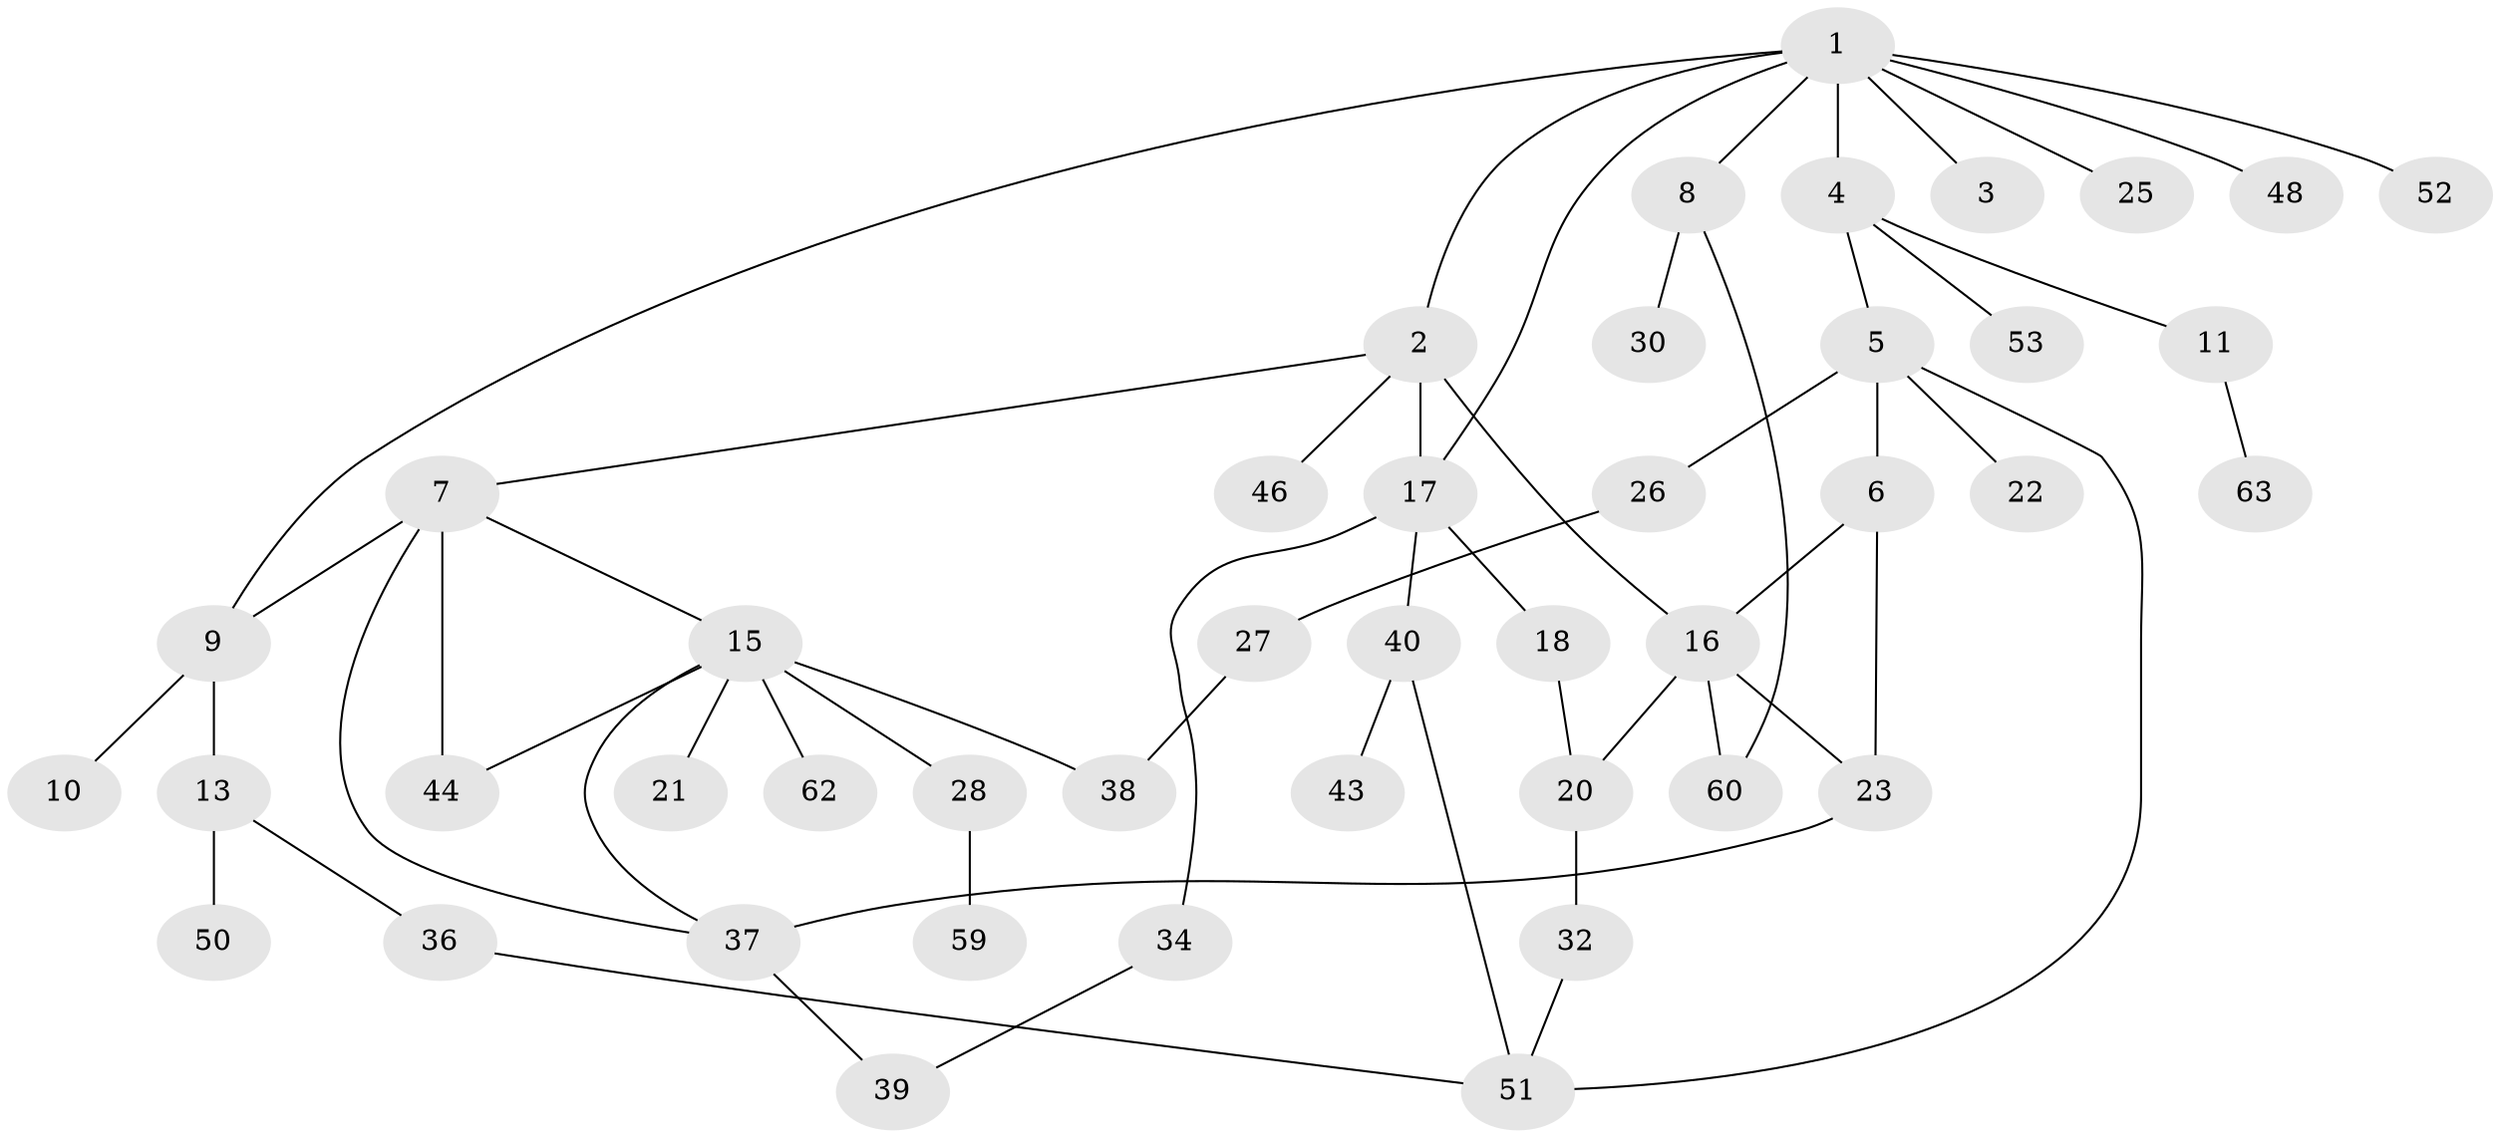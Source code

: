 // original degree distribution, {8: 0.015384615384615385, 6: 0.03076923076923077, 1: 0.3384615384615385, 4: 0.1076923076923077, 5: 0.06153846153846154, 3: 0.18461538461538463, 2: 0.26153846153846155}
// Generated by graph-tools (version 1.1) at 2025/10/02/27/25 16:10:54]
// undirected, 44 vertices, 57 edges
graph export_dot {
graph [start="1"]
  node [color=gray90,style=filled];
  1 [super="+12"];
  2 [super="+65"];
  3;
  4 [super="+49"];
  5 [super="+29"];
  6;
  7 [super="+55"];
  8 [super="+24"];
  9;
  10 [super="+42"];
  11;
  13 [super="+14"];
  15 [super="+35"];
  16 [super="+19"];
  17 [super="+41"];
  18;
  20 [super="+61"];
  21;
  22;
  23 [super="+57"];
  25;
  26 [super="+45"];
  27 [super="+33"];
  28;
  30 [super="+31"];
  32;
  34;
  36;
  37 [super="+54"];
  38 [super="+58"];
  39 [super="+47"];
  40 [super="+64"];
  43;
  44;
  46;
  48;
  50;
  51 [super="+56"];
  52;
  53;
  59;
  60;
  62;
  63;
  1 -- 2;
  1 -- 3;
  1 -- 4 [weight=2];
  1 -- 8;
  1 -- 17;
  1 -- 9;
  1 -- 48;
  1 -- 52;
  1 -- 25;
  2 -- 7;
  2 -- 16;
  2 -- 46;
  2 -- 17;
  4 -- 5;
  4 -- 11;
  4 -- 53;
  5 -- 6;
  5 -- 22;
  5 -- 26;
  5 -- 51;
  6 -- 23;
  6 -- 16;
  7 -- 9;
  7 -- 15;
  7 -- 44;
  7 -- 37;
  8 -- 60;
  8 -- 30;
  9 -- 10;
  9 -- 13;
  11 -- 63;
  13 -- 50;
  13 -- 36;
  15 -- 21;
  15 -- 28;
  15 -- 62;
  15 -- 38 [weight=2];
  15 -- 44;
  15 -- 37;
  16 -- 60;
  16 -- 20;
  16 -- 23;
  17 -- 18;
  17 -- 34;
  17 -- 40;
  18 -- 20;
  20 -- 32;
  23 -- 37;
  26 -- 27;
  27 -- 38;
  28 -- 59;
  32 -- 51;
  34 -- 39;
  36 -- 51;
  37 -- 39;
  40 -- 43;
  40 -- 51;
}

